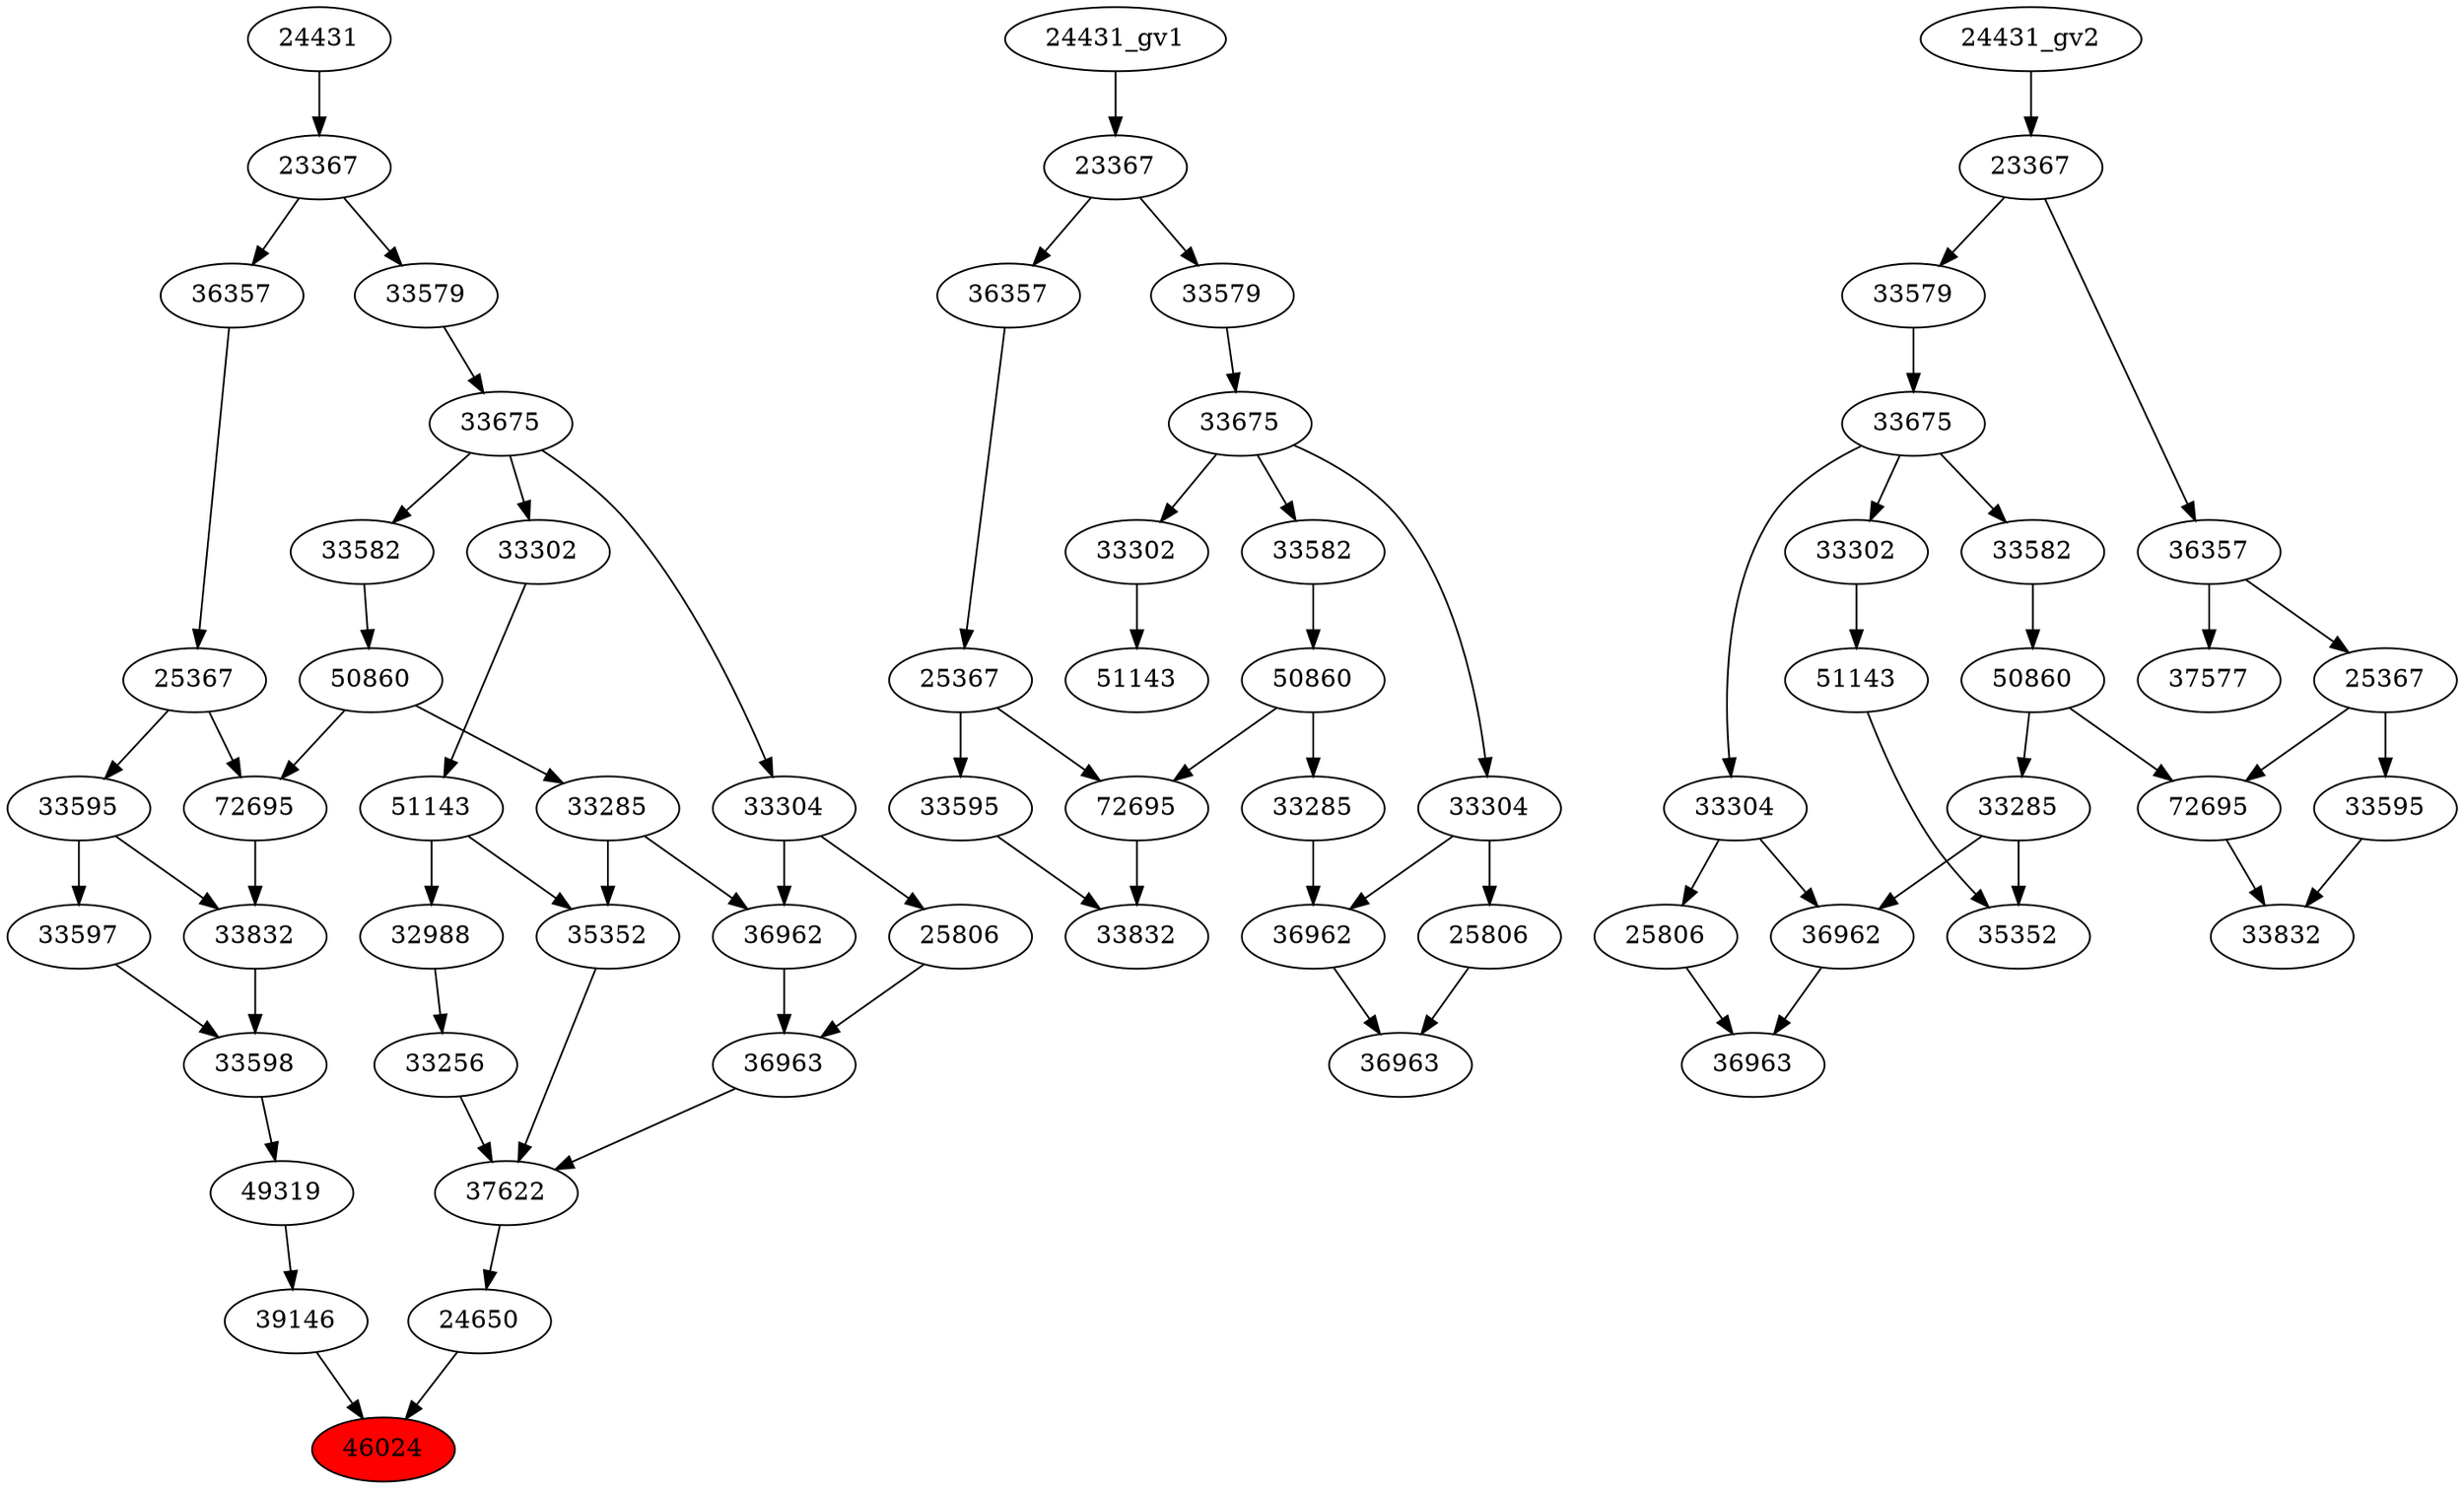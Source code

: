 strict digraph root {
	node [label="\N"];
	{
		node [fillcolor="",
			label="\N",
			style=""
		];
		46024		 [fillcolor=red,
			label=46024,
			style=filled];
		39146		 [label=39146];
		39146 -> 46024;
		24650		 [label=24650];
		24650 -> 46024;
		49319		 [label=49319];
		49319 -> 39146;
		37622		 [label=37622];
		37622 -> 24650;
		33598		 [label=33598];
		33598 -> 49319;
		36963		 [label=36963];
		36963 -> 37622;
		35352		 [label=35352];
		35352 -> 37622;
		33256		 [label=33256];
		33256 -> 37622;
		33597		 [label=33597];
		33597 -> 33598;
		33832		 [label=33832];
		33832 -> 33598;
		36962		 [label=36962];
		36962 -> 36963;
		25806		 [label=25806];
		25806 -> 36963;
		33285		 [label=33285];
		33285 -> 35352;
		33285 -> 36962;
		51143		 [label=51143];
		51143 -> 35352;
		32988		 [label=32988];
		51143 -> 32988;
		32988 -> 33256;
		33595		 [label=33595];
		33595 -> 33597;
		33595 -> 33832;
		72695		 [label=72695];
		72695 -> 33832;
		33304		 [label=33304];
		33304 -> 36962;
		33304 -> 25806;
		50860		 [label=50860];
		50860 -> 33285;
		50860 -> 72695;
		33302		 [label=33302];
		33302 -> 51143;
		25367		 [label=25367];
		25367 -> 33595;
		25367 -> 72695;
		33675		 [label=33675];
		33675 -> 33304;
		33675 -> 33302;
		33582		 [label=33582];
		33675 -> 33582;
		33582 -> 50860;
		36357		 [label=36357];
		36357 -> 25367;
		33579		 [label=33579];
		33579 -> 33675;
		23367		 [label=23367];
		23367 -> 36357;
		23367 -> 33579;
		24431		 [label=24431];
		24431 -> 23367;
	}
	{
		node [label="\N"];
		"36963_gv1"		 [label=36963];
		"36962_gv1"		 [label=36962];
		"36962_gv1" -> "36963_gv1";
		"25806_gv1"		 [label=25806];
		"25806_gv1" -> "36963_gv1";
		"33832_gv1"		 [label=33832];
		"72695_gv1"		 [label=72695];
		"72695_gv1" -> "33832_gv1";
		"33595_gv1"		 [label=33595];
		"33595_gv1" -> "33832_gv1";
		"33285_gv1"		 [label=33285];
		"33285_gv1" -> "36962_gv1";
		"33304_gv1"		 [label=33304];
		"33304_gv1" -> "36962_gv1";
		"33304_gv1" -> "25806_gv1";
		"50860_gv1"		 [label=50860];
		"50860_gv1" -> "72695_gv1";
		"50860_gv1" -> "33285_gv1";
		"51143_gv1"		 [label=51143];
		"33302_gv1"		 [label=33302];
		"33302_gv1" -> "51143_gv1";
		"25367_gv1"		 [label=25367];
		"25367_gv1" -> "72695_gv1";
		"25367_gv1" -> "33595_gv1";
		"33675_gv1"		 [label=33675];
		"33675_gv1" -> "33304_gv1";
		"33675_gv1" -> "33302_gv1";
		"33582_gv1"		 [label=33582];
		"33675_gv1" -> "33582_gv1";
		"33582_gv1" -> "50860_gv1";
		"36357_gv1"		 [label=36357];
		"36357_gv1" -> "25367_gv1";
		"33579_gv1"		 [label=33579];
		"33579_gv1" -> "33675_gv1";
		"23367_gv1"		 [label=23367];
		"23367_gv1" -> "36357_gv1";
		"23367_gv1" -> "33579_gv1";
		"24431_gv1" -> "23367_gv1";
	}
	{
		node [label="\N"];
		"36963_gv2"		 [label=36963];
		"36962_gv2"		 [label=36962];
		"36962_gv2" -> "36963_gv2";
		"25806_gv2"		 [label=25806];
		"25806_gv2" -> "36963_gv2";
		"35352_gv1"		 [label=35352];
		"33285_gv2"		 [label=33285];
		"33285_gv2" -> "36962_gv2";
		"33285_gv2" -> "35352_gv1";
		"51143_gv2"		 [label=51143];
		"51143_gv2" -> "35352_gv1";
		"33832_gv2"		 [label=33832];
		"72695_gv2"		 [label=72695];
		"72695_gv2" -> "33832_gv2";
		"33595_gv2"		 [label=33595];
		"33595_gv2" -> "33832_gv2";
		"33304_gv2"		 [label=33304];
		"33304_gv2" -> "36962_gv2";
		"33304_gv2" -> "25806_gv2";
		"50860_gv2"		 [label=50860];
		"50860_gv2" -> "33285_gv2";
		"50860_gv2" -> "72695_gv2";
		"33302_gv2"		 [label=33302];
		"33302_gv2" -> "51143_gv2";
		"33582_gv2"		 [label=33582];
		"33582_gv2" -> "50860_gv2";
		"25367_gv2"		 [label=25367];
		"25367_gv2" -> "72695_gv2";
		"25367_gv2" -> "33595_gv2";
		"33675_gv2"		 [label=33675];
		"33675_gv2" -> "33304_gv2";
		"33675_gv2" -> "33302_gv2";
		"33675_gv2" -> "33582_gv2";
		"36357_gv2"		 [label=36357];
		"36357_gv2" -> "25367_gv2";
		37577		 [label=37577];
		"36357_gv2" -> 37577;
		"33579_gv2"		 [label=33579];
		"33579_gv2" -> "33675_gv2";
		"23367_gv2"		 [label=23367];
		"23367_gv2" -> "36357_gv2";
		"23367_gv2" -> "33579_gv2";
		"24431_gv2" -> "23367_gv2";
	}
}
